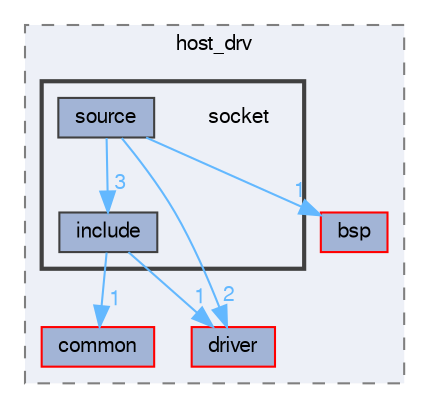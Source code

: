 digraph "socket"
{
 // LATEX_PDF_SIZE
  bgcolor="transparent";
  edge [fontname=FreeSans,fontsize=10,labelfontname=FreeSans,labelfontsize=10];
  node [fontname=FreeSans,fontsize=10,shape=box,height=0.2,width=0.4];
  compound=true
  subgraph clusterdir_a65e392e45cf4a236c680a94c68a77ab {
    graph [ bgcolor="#edf0f7", pencolor="grey50", label="host_drv", fontname=FreeSans,fontsize=10 style="filled,dashed", URL="dir_a65e392e45cf4a236c680a94c68a77ab.html",tooltip=""]
  dir_47510aeddcc5d5420ae5e59eb553093c [label="common", fillcolor="#a2b4d6", color="red", style="filled", URL="dir_47510aeddcc5d5420ae5e59eb553093c.html",tooltip=""];
  dir_9b6dbb6cd054ba0563484820ff376c43 [label="driver", fillcolor="#a2b4d6", color="red", style="filled", URL="dir_9b6dbb6cd054ba0563484820ff376c43.html",tooltip=""];
  dir_b9a995f55602f46b44b7b2d1b8df8131 [label="bsp", fillcolor="#a2b4d6", color="red", style="filled", URL="dir_b9a995f55602f46b44b7b2d1b8df8131.html",tooltip=""];
  subgraph clusterdir_3f67cd6c4851c0bc36185e4eb854fc4b {
    graph [ bgcolor="#edf0f7", pencolor="grey25", label="", fontname=FreeSans,fontsize=10 style="filled,bold", URL="dir_3f67cd6c4851c0bc36185e4eb854fc4b.html",tooltip=""]
    dir_3f67cd6c4851c0bc36185e4eb854fc4b [shape=plaintext, label="socket"];
  dir_211fcd1c0aa10cd6cf6a1045c9b5a157 [label="include", fillcolor="#a2b4d6", color="grey25", style="filled", URL="dir_211fcd1c0aa10cd6cf6a1045c9b5a157.html",tooltip=""];
  dir_58bb1080c55f7a76c3aec8b4575b7dc4 [label="source", fillcolor="#a2b4d6", color="grey25", style="filled", URL="dir_58bb1080c55f7a76c3aec8b4575b7dc4.html",tooltip=""];
  }
  }
  dir_211fcd1c0aa10cd6cf6a1045c9b5a157->dir_47510aeddcc5d5420ae5e59eb553093c [headlabel="1", labeldistance=1.5 headhref="dir_000026_000007.html" color="steelblue1" fontcolor="steelblue1"];
  dir_211fcd1c0aa10cd6cf6a1045c9b5a157->dir_9b6dbb6cd054ba0563484820ff376c43 [headlabel="1", labeldistance=1.5 headhref="dir_000026_000013.html" color="steelblue1" fontcolor="steelblue1"];
  dir_58bb1080c55f7a76c3aec8b4575b7dc4->dir_211fcd1c0aa10cd6cf6a1045c9b5a157 [headlabel="3", labeldistance=1.5 headhref="dir_000055_000026.html" color="steelblue1" fontcolor="steelblue1"];
  dir_58bb1080c55f7a76c3aec8b4575b7dc4->dir_9b6dbb6cd054ba0563484820ff376c43 [headlabel="2", labeldistance=1.5 headhref="dir_000055_000013.html" color="steelblue1" fontcolor="steelblue1"];
  dir_58bb1080c55f7a76c3aec8b4575b7dc4->dir_b9a995f55602f46b44b7b2d1b8df8131 [headlabel="1", labeldistance=1.5 headhref="dir_000055_000002.html" color="steelblue1" fontcolor="steelblue1"];
}
